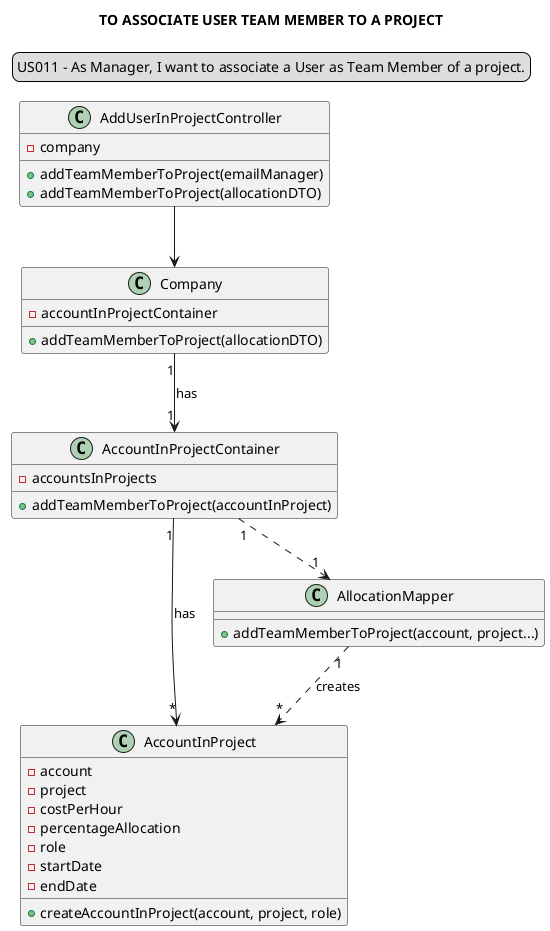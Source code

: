 @startuml

skinparam sequenceMessageAlign center
title TO ASSOCIATE USER TEAM MEMBER TO A PROJECT
legend top
US011 - As Manager, I want to associate a User as Team Member of a project.
end legend

class AddUserInProjectController {
-company
+addTeamMemberToProject(emailManager)
+addTeamMemberToProject(allocationDTO)
}

class Company {
-accountInProjectContainer
+addTeamMemberToProject(allocationDTO)
}

class AccountInProject{
-account
-project
-costPerHour
-percentageAllocation
-role
-startDate
-endDate
+createAccountInProject(account, project, role)
}

class AccountInProjectContainer{
-accountsInProjects
+addTeamMemberToProject(accountInProject)
}

class AllocationMapper {
+addTeamMemberToProject(account, project...)
}

AddUserInProjectController --> Company
Company "1"-->"1" AccountInProjectContainer: has
AccountInProjectContainer "1"..>"1" AllocationMapper
AllocationMapper "1"..> "*"AccountInProject: creates
AccountInProjectContainer "1"--> "*" AccountInProject: has
@enduml